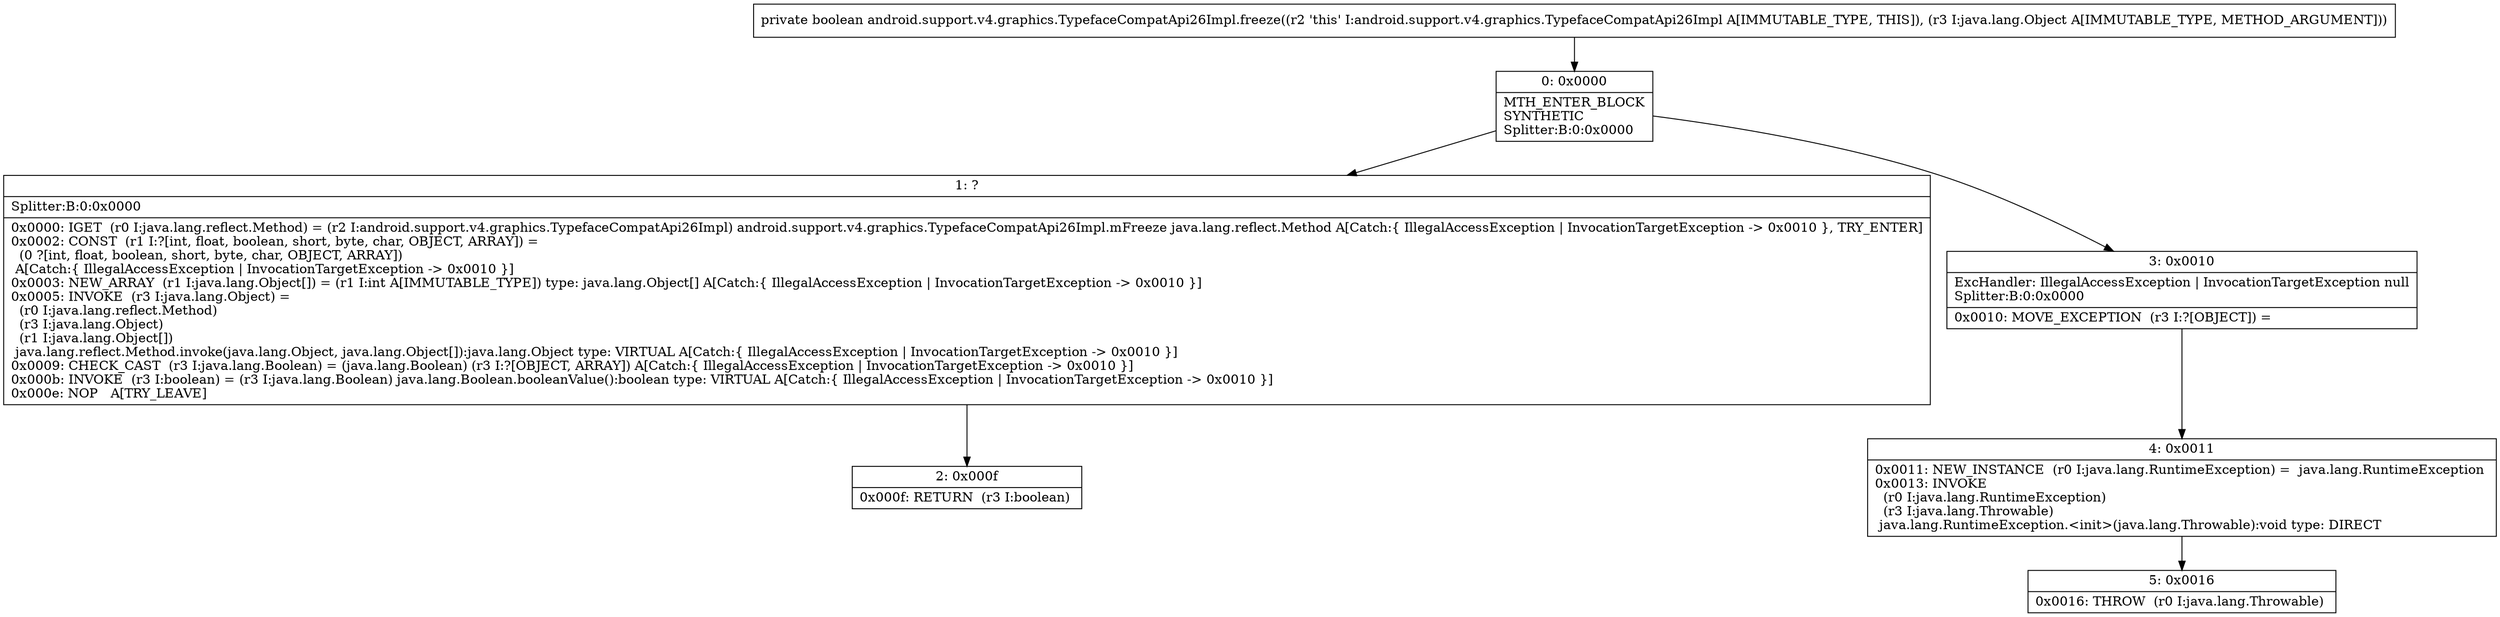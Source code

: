 digraph "CFG forandroid.support.v4.graphics.TypefaceCompatApi26Impl.freeze(Ljava\/lang\/Object;)Z" {
Node_0 [shape=record,label="{0\:\ 0x0000|MTH_ENTER_BLOCK\lSYNTHETIC\lSplitter:B:0:0x0000\l}"];
Node_1 [shape=record,label="{1\:\ ?|Splitter:B:0:0x0000\l|0x0000: IGET  (r0 I:java.lang.reflect.Method) = (r2 I:android.support.v4.graphics.TypefaceCompatApi26Impl) android.support.v4.graphics.TypefaceCompatApi26Impl.mFreeze java.lang.reflect.Method A[Catch:\{ IllegalAccessException \| InvocationTargetException \-\> 0x0010 \}, TRY_ENTER]\l0x0002: CONST  (r1 I:?[int, float, boolean, short, byte, char, OBJECT, ARRAY]) = \l  (0 ?[int, float, boolean, short, byte, char, OBJECT, ARRAY])\l A[Catch:\{ IllegalAccessException \| InvocationTargetException \-\> 0x0010 \}]\l0x0003: NEW_ARRAY  (r1 I:java.lang.Object[]) = (r1 I:int A[IMMUTABLE_TYPE]) type: java.lang.Object[] A[Catch:\{ IllegalAccessException \| InvocationTargetException \-\> 0x0010 \}]\l0x0005: INVOKE  (r3 I:java.lang.Object) = \l  (r0 I:java.lang.reflect.Method)\l  (r3 I:java.lang.Object)\l  (r1 I:java.lang.Object[])\l java.lang.reflect.Method.invoke(java.lang.Object, java.lang.Object[]):java.lang.Object type: VIRTUAL A[Catch:\{ IllegalAccessException \| InvocationTargetException \-\> 0x0010 \}]\l0x0009: CHECK_CAST  (r3 I:java.lang.Boolean) = (java.lang.Boolean) (r3 I:?[OBJECT, ARRAY]) A[Catch:\{ IllegalAccessException \| InvocationTargetException \-\> 0x0010 \}]\l0x000b: INVOKE  (r3 I:boolean) = (r3 I:java.lang.Boolean) java.lang.Boolean.booleanValue():boolean type: VIRTUAL A[Catch:\{ IllegalAccessException \| InvocationTargetException \-\> 0x0010 \}]\l0x000e: NOP   A[TRY_LEAVE]\l}"];
Node_2 [shape=record,label="{2\:\ 0x000f|0x000f: RETURN  (r3 I:boolean) \l}"];
Node_3 [shape=record,label="{3\:\ 0x0010|ExcHandler: IllegalAccessException \| InvocationTargetException null\lSplitter:B:0:0x0000\l|0x0010: MOVE_EXCEPTION  (r3 I:?[OBJECT]) =  \l}"];
Node_4 [shape=record,label="{4\:\ 0x0011|0x0011: NEW_INSTANCE  (r0 I:java.lang.RuntimeException) =  java.lang.RuntimeException \l0x0013: INVOKE  \l  (r0 I:java.lang.RuntimeException)\l  (r3 I:java.lang.Throwable)\l java.lang.RuntimeException.\<init\>(java.lang.Throwable):void type: DIRECT \l}"];
Node_5 [shape=record,label="{5\:\ 0x0016|0x0016: THROW  (r0 I:java.lang.Throwable) \l}"];
MethodNode[shape=record,label="{private boolean android.support.v4.graphics.TypefaceCompatApi26Impl.freeze((r2 'this' I:android.support.v4.graphics.TypefaceCompatApi26Impl A[IMMUTABLE_TYPE, THIS]), (r3 I:java.lang.Object A[IMMUTABLE_TYPE, METHOD_ARGUMENT])) }"];
MethodNode -> Node_0;
Node_0 -> Node_1;
Node_0 -> Node_3;
Node_1 -> Node_2;
Node_3 -> Node_4;
Node_4 -> Node_5;
}

